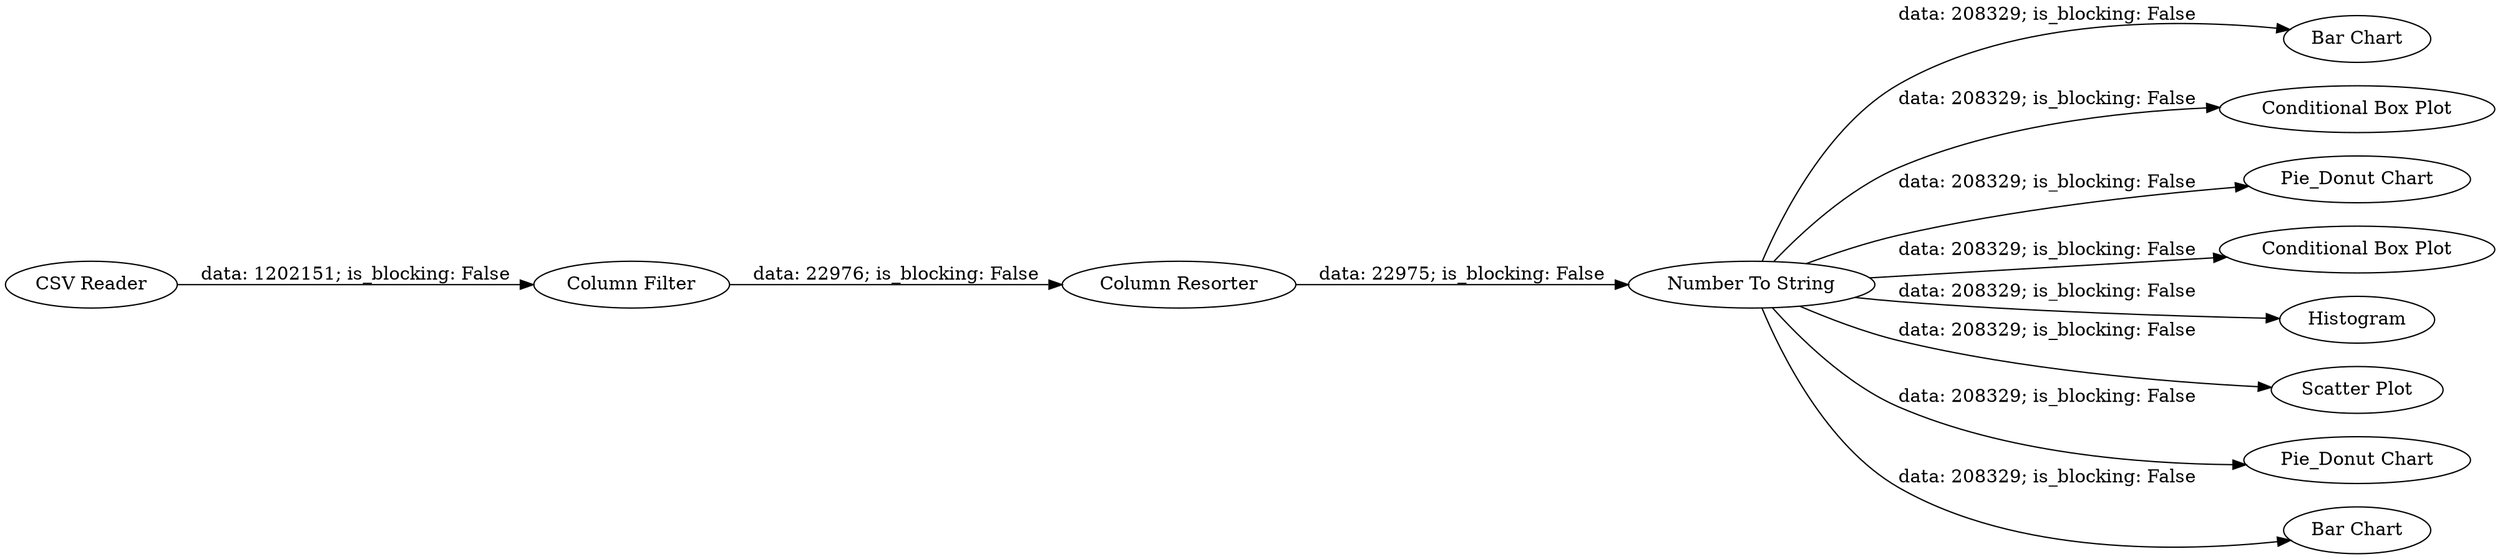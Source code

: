digraph {
	"3509850924330620248_8" [label="Bar Chart"]
	"3509850924330620248_2" [label="Column Resorter"]
	"3509850924330620248_3" [label="Column Filter"]
	"3509850924330620248_1" [label="CSV Reader"]
	"3509850924330620248_14" [label="Conditional Box Plot"]
	"3509850924330620248_5" [label="Number To String"]
	"3509850924330620248_7" [label="Pie_Donut Chart"]
	"3509850924330620248_13" [label="Conditional Box Plot"]
	"3509850924330620248_12" [label=Histogram]
	"3509850924330620248_10" [label="Scatter Plot"]
	"3509850924330620248_6" [label="Pie_Donut Chart"]
	"3509850924330620248_9" [label="Bar Chart"]
	"3509850924330620248_2" -> "3509850924330620248_5" [label="data: 22975; is_blocking: False"]
	"3509850924330620248_5" -> "3509850924330620248_13" [label="data: 208329; is_blocking: False"]
	"3509850924330620248_5" -> "3509850924330620248_9" [label="data: 208329; is_blocking: False"]
	"3509850924330620248_5" -> "3509850924330620248_6" [label="data: 208329; is_blocking: False"]
	"3509850924330620248_3" -> "3509850924330620248_2" [label="data: 22976; is_blocking: False"]
	"3509850924330620248_5" -> "3509850924330620248_8" [label="data: 208329; is_blocking: False"]
	"3509850924330620248_5" -> "3509850924330620248_12" [label="data: 208329; is_blocking: False"]
	"3509850924330620248_5" -> "3509850924330620248_10" [label="data: 208329; is_blocking: False"]
	"3509850924330620248_5" -> "3509850924330620248_14" [label="data: 208329; is_blocking: False"]
	"3509850924330620248_1" -> "3509850924330620248_3" [label="data: 1202151; is_blocking: False"]
	"3509850924330620248_5" -> "3509850924330620248_7" [label="data: 208329; is_blocking: False"]
	rankdir=LR
}
